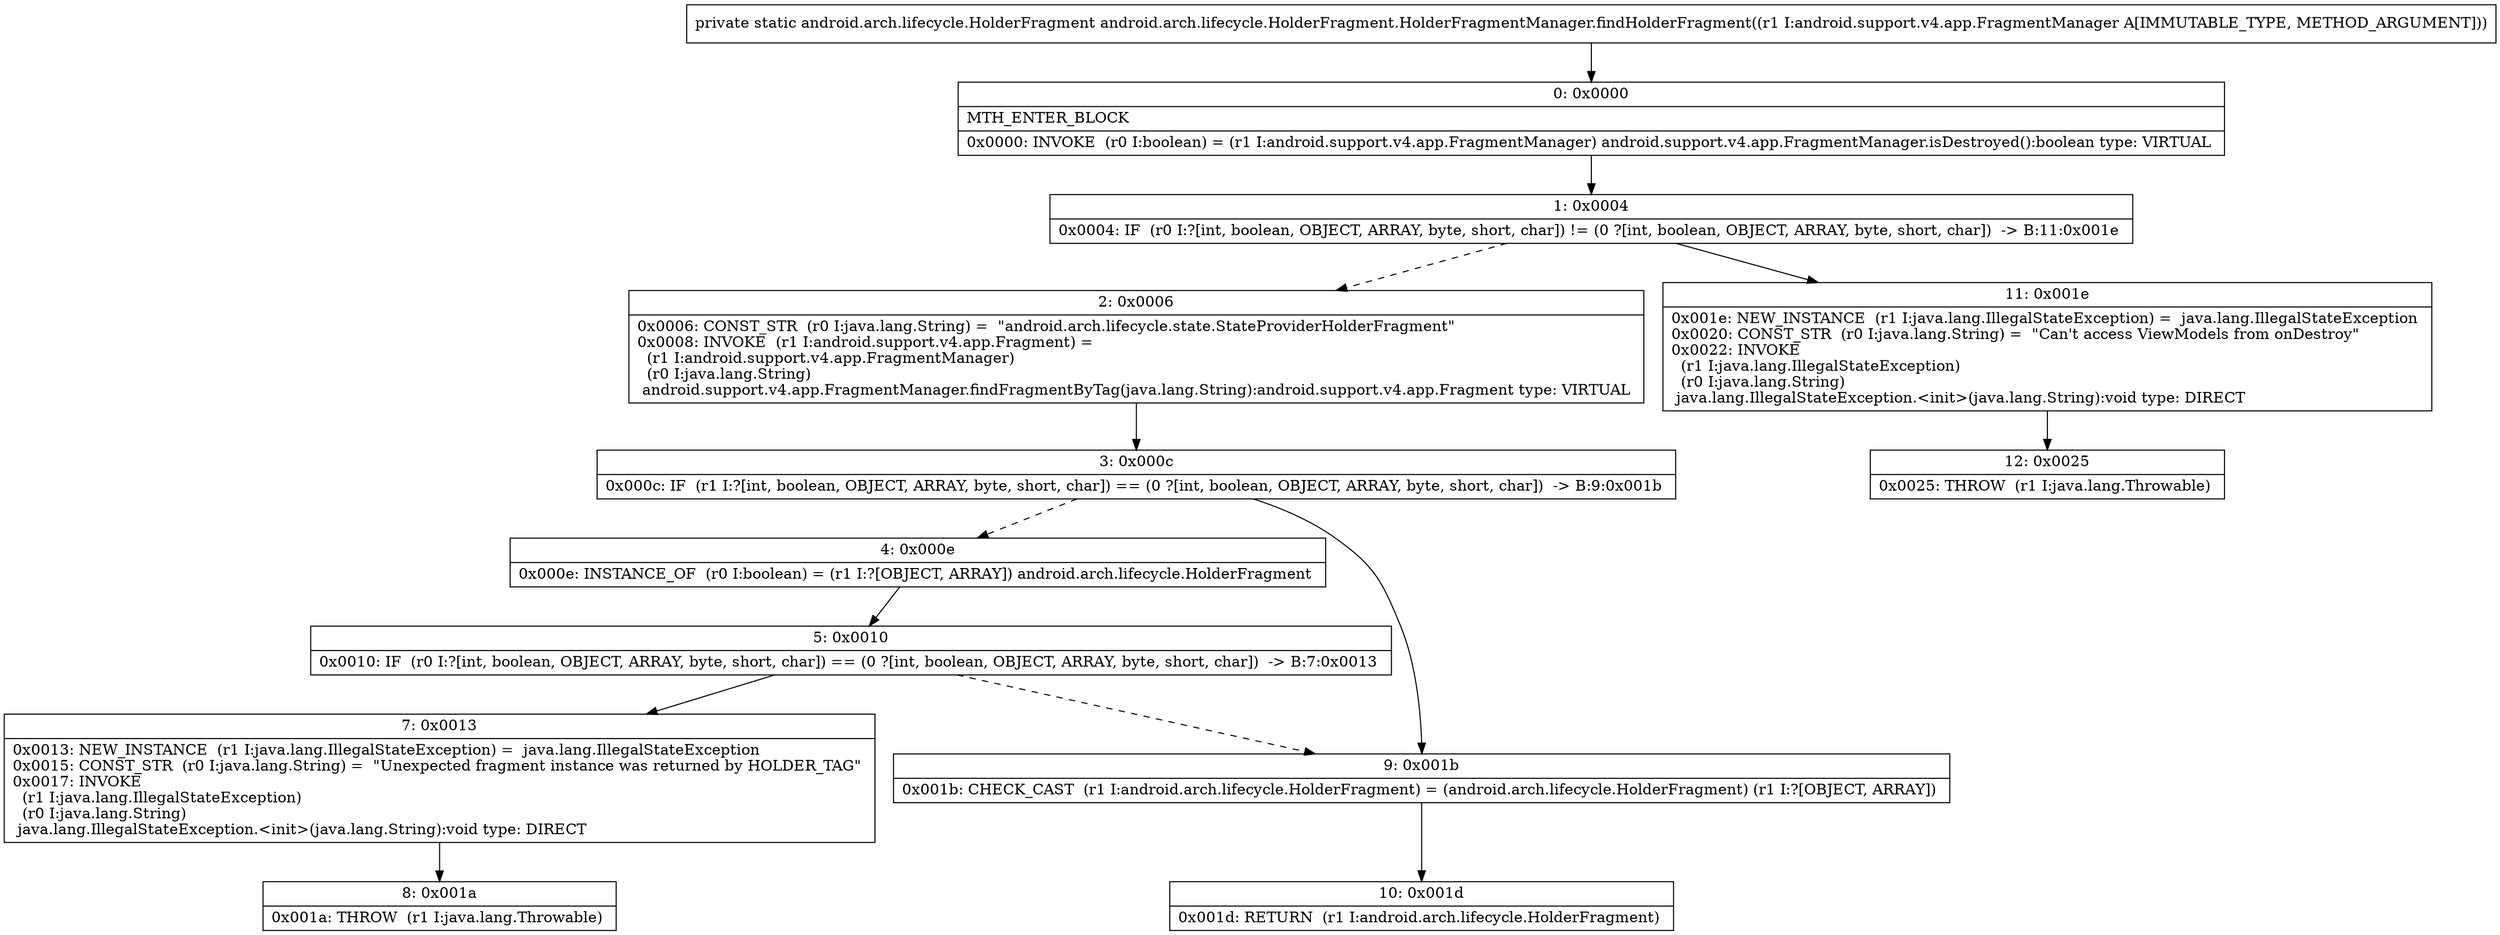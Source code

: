 digraph "CFG forandroid.arch.lifecycle.HolderFragment.HolderFragmentManager.findHolderFragment(Landroid\/support\/v4\/app\/FragmentManager;)Landroid\/arch\/lifecycle\/HolderFragment;" {
Node_0 [shape=record,label="{0\:\ 0x0000|MTH_ENTER_BLOCK\l|0x0000: INVOKE  (r0 I:boolean) = (r1 I:android.support.v4.app.FragmentManager) android.support.v4.app.FragmentManager.isDestroyed():boolean type: VIRTUAL \l}"];
Node_1 [shape=record,label="{1\:\ 0x0004|0x0004: IF  (r0 I:?[int, boolean, OBJECT, ARRAY, byte, short, char]) != (0 ?[int, boolean, OBJECT, ARRAY, byte, short, char])  \-\> B:11:0x001e \l}"];
Node_2 [shape=record,label="{2\:\ 0x0006|0x0006: CONST_STR  (r0 I:java.lang.String) =  \"android.arch.lifecycle.state.StateProviderHolderFragment\" \l0x0008: INVOKE  (r1 I:android.support.v4.app.Fragment) = \l  (r1 I:android.support.v4.app.FragmentManager)\l  (r0 I:java.lang.String)\l android.support.v4.app.FragmentManager.findFragmentByTag(java.lang.String):android.support.v4.app.Fragment type: VIRTUAL \l}"];
Node_3 [shape=record,label="{3\:\ 0x000c|0x000c: IF  (r1 I:?[int, boolean, OBJECT, ARRAY, byte, short, char]) == (0 ?[int, boolean, OBJECT, ARRAY, byte, short, char])  \-\> B:9:0x001b \l}"];
Node_4 [shape=record,label="{4\:\ 0x000e|0x000e: INSTANCE_OF  (r0 I:boolean) = (r1 I:?[OBJECT, ARRAY]) android.arch.lifecycle.HolderFragment \l}"];
Node_5 [shape=record,label="{5\:\ 0x0010|0x0010: IF  (r0 I:?[int, boolean, OBJECT, ARRAY, byte, short, char]) == (0 ?[int, boolean, OBJECT, ARRAY, byte, short, char])  \-\> B:7:0x0013 \l}"];
Node_7 [shape=record,label="{7\:\ 0x0013|0x0013: NEW_INSTANCE  (r1 I:java.lang.IllegalStateException) =  java.lang.IllegalStateException \l0x0015: CONST_STR  (r0 I:java.lang.String) =  \"Unexpected fragment instance was returned by HOLDER_TAG\" \l0x0017: INVOKE  \l  (r1 I:java.lang.IllegalStateException)\l  (r0 I:java.lang.String)\l java.lang.IllegalStateException.\<init\>(java.lang.String):void type: DIRECT \l}"];
Node_8 [shape=record,label="{8\:\ 0x001a|0x001a: THROW  (r1 I:java.lang.Throwable) \l}"];
Node_9 [shape=record,label="{9\:\ 0x001b|0x001b: CHECK_CAST  (r1 I:android.arch.lifecycle.HolderFragment) = (android.arch.lifecycle.HolderFragment) (r1 I:?[OBJECT, ARRAY]) \l}"];
Node_10 [shape=record,label="{10\:\ 0x001d|0x001d: RETURN  (r1 I:android.arch.lifecycle.HolderFragment) \l}"];
Node_11 [shape=record,label="{11\:\ 0x001e|0x001e: NEW_INSTANCE  (r1 I:java.lang.IllegalStateException) =  java.lang.IllegalStateException \l0x0020: CONST_STR  (r0 I:java.lang.String) =  \"Can't access ViewModels from onDestroy\" \l0x0022: INVOKE  \l  (r1 I:java.lang.IllegalStateException)\l  (r0 I:java.lang.String)\l java.lang.IllegalStateException.\<init\>(java.lang.String):void type: DIRECT \l}"];
Node_12 [shape=record,label="{12\:\ 0x0025|0x0025: THROW  (r1 I:java.lang.Throwable) \l}"];
MethodNode[shape=record,label="{private static android.arch.lifecycle.HolderFragment android.arch.lifecycle.HolderFragment.HolderFragmentManager.findHolderFragment((r1 I:android.support.v4.app.FragmentManager A[IMMUTABLE_TYPE, METHOD_ARGUMENT])) }"];
MethodNode -> Node_0;
Node_0 -> Node_1;
Node_1 -> Node_2[style=dashed];
Node_1 -> Node_11;
Node_2 -> Node_3;
Node_3 -> Node_4[style=dashed];
Node_3 -> Node_9;
Node_4 -> Node_5;
Node_5 -> Node_7;
Node_5 -> Node_9[style=dashed];
Node_7 -> Node_8;
Node_9 -> Node_10;
Node_11 -> Node_12;
}

